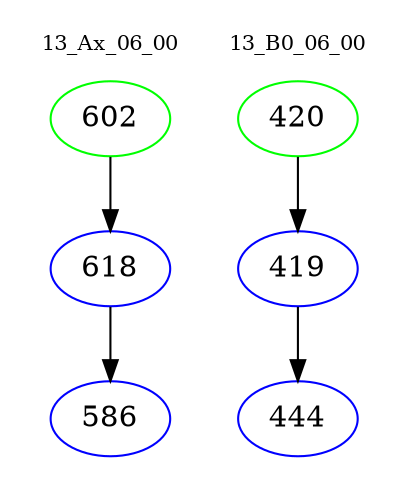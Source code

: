 digraph{
subgraph cluster_0 {
color = white
label = "13_Ax_06_00";
fontsize=10;
T0_602 [label="602", color="green"]
T0_602 -> T0_618 [color="black"]
T0_618 [label="618", color="blue"]
T0_618 -> T0_586 [color="black"]
T0_586 [label="586", color="blue"]
}
subgraph cluster_1 {
color = white
label = "13_B0_06_00";
fontsize=10;
T1_420 [label="420", color="green"]
T1_420 -> T1_419 [color="black"]
T1_419 [label="419", color="blue"]
T1_419 -> T1_444 [color="black"]
T1_444 [label="444", color="blue"]
}
}
